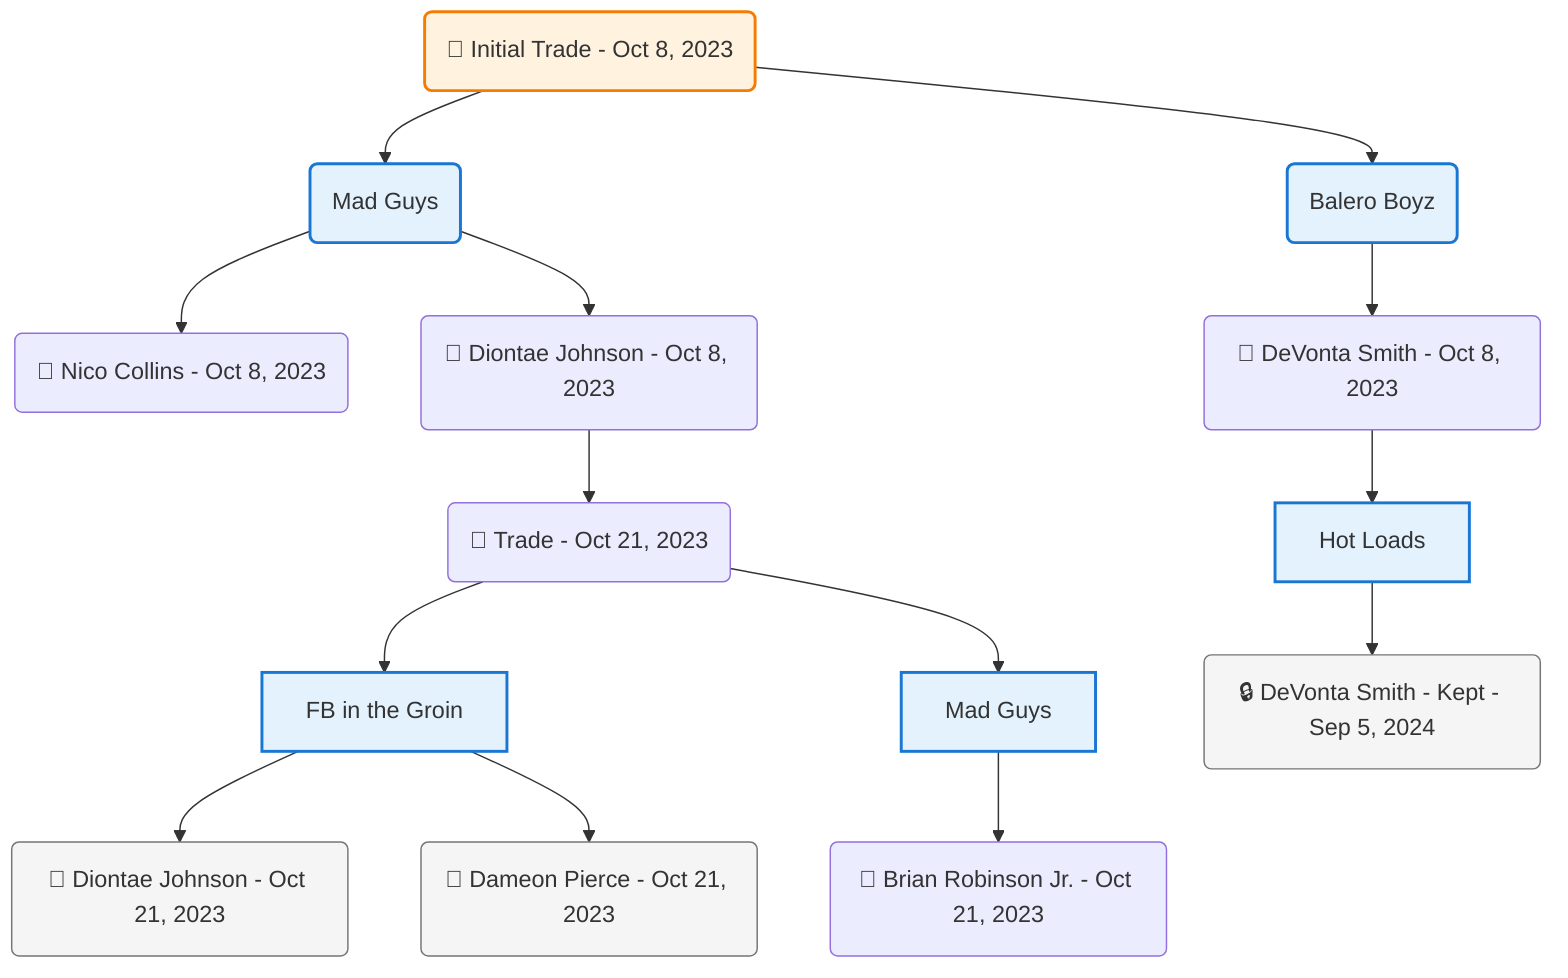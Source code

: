 flowchart TD

    TRADE_MAIN("🔄 Initial Trade - Oct 8, 2023")
    TEAM_1("Mad Guys")
    TEAM_2("Balero Boyz")
    NODE_7d6e75af-1ade-43e6-8ab1-653148b45d68("🔄 Nico Collins - Oct 8, 2023")
    NODE_b77f4852-b703-4949-896b-dac69922fd17("🔄 Diontae Johnson - Oct 8, 2023")
    TRADE_f080b4c2-7209-4757-924a-c6cffdf730c2_3("🔄 Trade - Oct 21, 2023")
    TEAM_f483ecf1-cd17-4991-854b-e52dfc957b45_4["FB in the Groin"]
    NODE_b9408fc7-fd6f-4f10-a06e-806e9e16968c("🔄 Diontae Johnson - Oct 21, 2023")
    NODE_616b064f-09a2-4209-bb8a-16a3f48fcfee("🔄 Dameon Pierce - Oct 21, 2023")
    TEAM_f5908944-6efd-40eb-af54-6c53004e0e2f_5["Mad Guys"]
    NODE_ee0a2371-c692-4c70-bbd4-5b9007b57e9c("🔄 Brian Robinson Jr. - Oct 21, 2023")
    NODE_e8bdf6a1-8c34-4264-91c3-ed9756c64d65("🔄 DeVonta Smith - Oct 8, 2023")
    TEAM_8e9f18ff-62c3-40e8-bb10-32f74cf4ee33_6["Hot Loads"]
    NODE_3d2fea6c-8561-4790-b988-b6600351154b("🔒 DeVonta Smith - Kept - Sep 5, 2024")

    TRADE_MAIN --> TEAM_1
    TRADE_MAIN --> TEAM_2
    TEAM_1 --> NODE_7d6e75af-1ade-43e6-8ab1-653148b45d68
    TEAM_1 --> NODE_b77f4852-b703-4949-896b-dac69922fd17
    NODE_b77f4852-b703-4949-896b-dac69922fd17 --> TRADE_f080b4c2-7209-4757-924a-c6cffdf730c2_3
    TRADE_f080b4c2-7209-4757-924a-c6cffdf730c2_3 --> TEAM_f483ecf1-cd17-4991-854b-e52dfc957b45_4
    TEAM_f483ecf1-cd17-4991-854b-e52dfc957b45_4 --> NODE_b9408fc7-fd6f-4f10-a06e-806e9e16968c
    TEAM_f483ecf1-cd17-4991-854b-e52dfc957b45_4 --> NODE_616b064f-09a2-4209-bb8a-16a3f48fcfee
    TRADE_f080b4c2-7209-4757-924a-c6cffdf730c2_3 --> TEAM_f5908944-6efd-40eb-af54-6c53004e0e2f_5
    TEAM_f5908944-6efd-40eb-af54-6c53004e0e2f_5 --> NODE_ee0a2371-c692-4c70-bbd4-5b9007b57e9c
    TEAM_2 --> NODE_e8bdf6a1-8c34-4264-91c3-ed9756c64d65
    NODE_e8bdf6a1-8c34-4264-91c3-ed9756c64d65 --> TEAM_8e9f18ff-62c3-40e8-bb10-32f74cf4ee33_6
    TEAM_8e9f18ff-62c3-40e8-bb10-32f74cf4ee33_6 --> NODE_3d2fea6c-8561-4790-b988-b6600351154b

    %% Node styling
    classDef teamNode fill:#e3f2fd,stroke:#1976d2,stroke-width:2px
    classDef tradeNode fill:#fff3e0,stroke:#f57c00,stroke-width:2px
    classDef playerNode fill:#f3e5f5,stroke:#7b1fa2,stroke-width:1px
    classDef nonRootPlayerNode fill:#f5f5f5,stroke:#757575,stroke-width:1px
    classDef endNode fill:#ffebee,stroke:#c62828,stroke-width:2px
    classDef waiverNode fill:#e8f5e8,stroke:#388e3c,stroke-width:2px
    classDef championshipNode fill:#fff9c4,stroke:#f57f17,stroke-width:3px

    class TEAM_1,TEAM_2,TEAM_f483ecf1-cd17-4991-854b-e52dfc957b45_4,TEAM_f5908944-6efd-40eb-af54-6c53004e0e2f_5,TEAM_8e9f18ff-62c3-40e8-bb10-32f74cf4ee33_6 teamNode
    class NODE_b9408fc7-fd6f-4f10-a06e-806e9e16968c,NODE_616b064f-09a2-4209-bb8a-16a3f48fcfee,NODE_3d2fea6c-8561-4790-b988-b6600351154b nonRootPlayerNode
    class TRADE_MAIN tradeNode